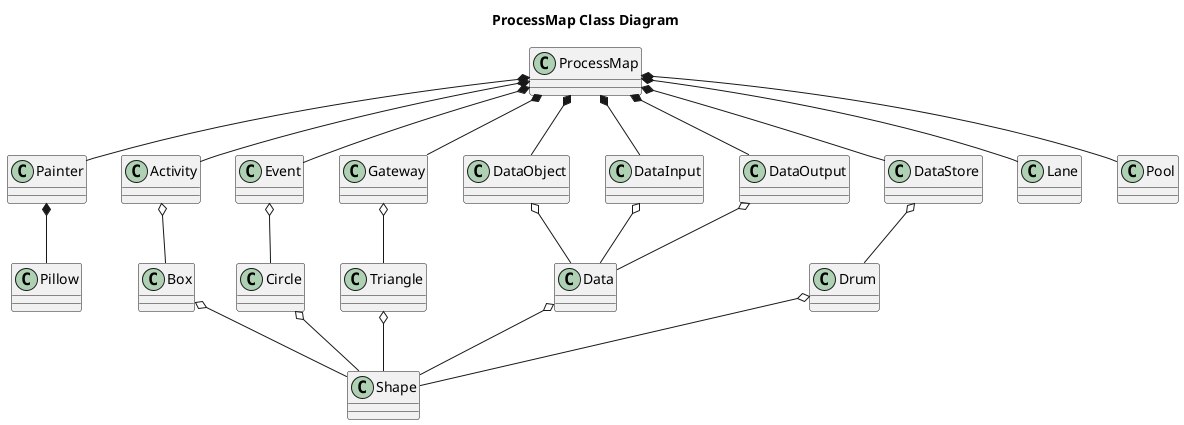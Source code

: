 @startuml
title ProcessMap Class Diagram

class ProcessMap
class Painter
class Pillow
class Shape
class Box
class Circle
class Triangle
class Data
class Drum
class Activity
class Event
class Gateway
class DataObject
class DataInput
class DataOutput
class DataStore
class Lane
class Pool

Box o-- Shape
Circle o-- Shape
Triangle o-- Shape
Data o-- Shape
Drum o-- Shape
Activity o-- Box
Event o-- Circle
Gateway o-- Triangle
DataObject o-- Data
DataInput o-- Data
DataOutput o-- Data
DataStore o-- Drum

Painter *-- Pillow
ProcessMap *-- Painter
ProcessMap *-- Event
ProcessMap *-- Activity
ProcessMap *-- Gateway
ProcessMap *-- DataObject
ProcessMap *-- DataInput
ProcessMap *-- DataOutput
ProcessMap *-- DataStore
ProcessMap *-- Lane
ProcessMap *-- Pool
@enduml